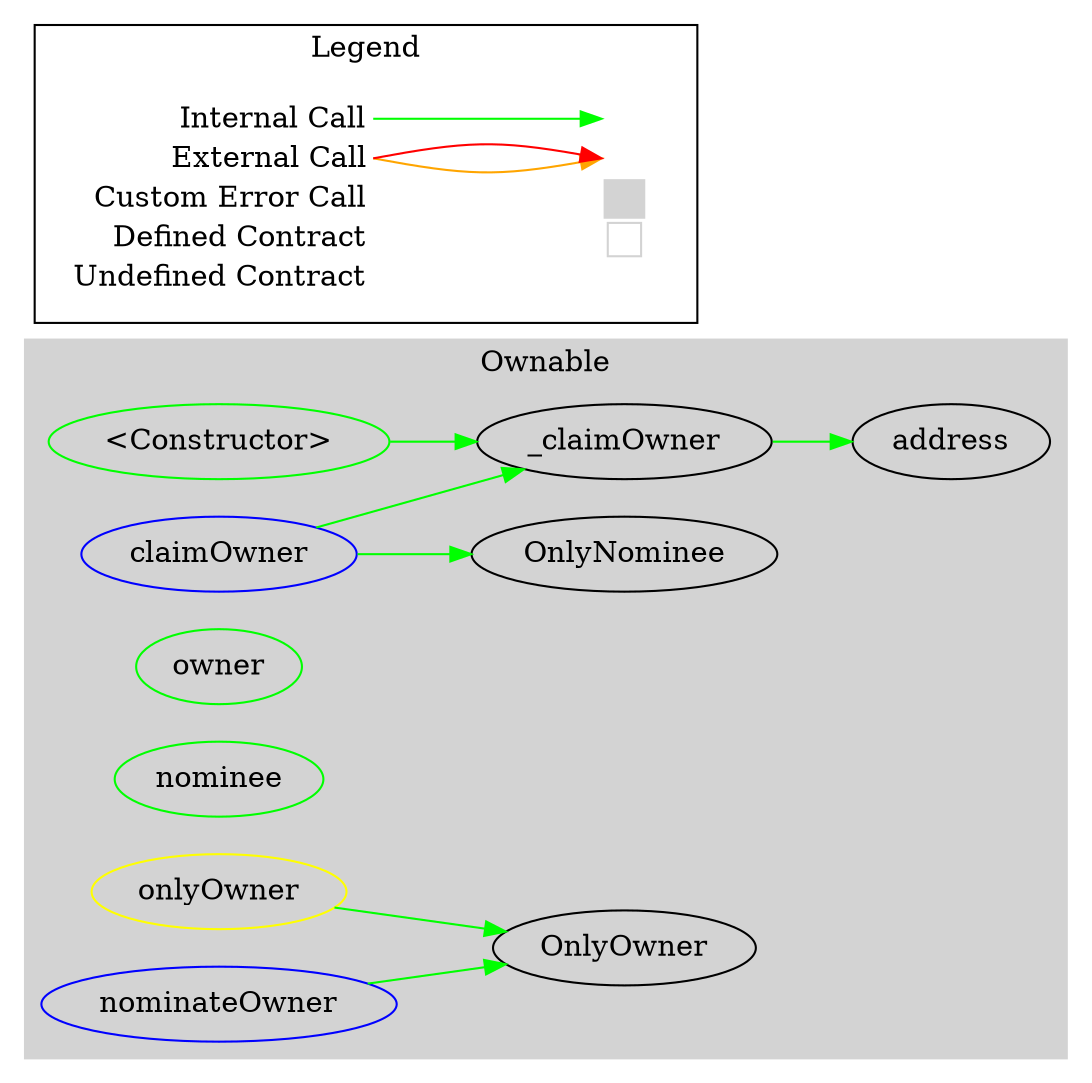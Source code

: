 digraph G {
  graph [ ratio = "auto", page = "100", compound =true ];
subgraph "clusterOwnable" {
  graph [ label = "Ownable", color = "lightgray", style = "filled", bgcolor = "lightgray" ];
  "Ownable.<Constructor>" [ label = "<Constructor>", color = "green" ];
  "Ownable.onlyOwner" [ label = "onlyOwner", color = "yellow" ];
  "Ownable.owner" [ label = "owner", color = "green" ];
  "Ownable.nominee" [ label = "nominee", color = "green" ];
  "Ownable.nominateOwner" [ label = "nominateOwner", color = "blue" ];
  "Ownable.claimOwner" [ label = "claimOwner", color = "blue" ];
  "Ownable._claimOwner" [ label = "_claimOwner" ];
  "Ownable.OnlyOwner" [ label = "OnlyOwner" ];
  "Ownable.OnlyNominee" [ label = "OnlyNominee" ];
  "Ownable.address" [ label = "address" ];
}

  "Ownable.<Constructor>";
  "Ownable._claimOwner";
  "Ownable.onlyOwner";
  "Ownable.OnlyOwner";
  "Ownable.nominateOwner";
  "Ownable.claimOwner";
  "Ownable.OnlyNominee";
  "Ownable.address";
  "Ownable.<Constructor>" -> "Ownable._claimOwner" [ color = "green" ];
  "Ownable.onlyOwner" -> "Ownable.OnlyOwner" [ color = "green" ];
  "Ownable.nominateOwner" -> "Ownable.OnlyOwner" [ color = "green" ];
  "Ownable.claimOwner" -> "Ownable.OnlyNominee" [ color = "green" ];
  "Ownable.claimOwner" -> "Ownable._claimOwner" [ color = "green" ];
  "Ownable._claimOwner" -> "Ownable.address" [ color = "green" ];


rankdir=LR
node [shape=plaintext]
subgraph cluster_01 { 
label = "Legend";
key [label=<<table border="0" cellpadding="2" cellspacing="0" cellborder="0">
  <tr><td align="right" port="i1">Internal Call</td></tr>
  <tr><td align="right" port="i2">External Call</td></tr>
  <tr><td align="right" port="i2">Custom Error Call</td></tr>
  <tr><td align="right" port="i3">Defined Contract</td></tr>
  <tr><td align="right" port="i4">Undefined Contract</td></tr>
  </table>>]
key2 [label=<<table border="0" cellpadding="2" cellspacing="0" cellborder="0">
  <tr><td port="i1">&nbsp;&nbsp;&nbsp;</td></tr>
  <tr><td port="i2">&nbsp;&nbsp;&nbsp;</td></tr>
  <tr><td port="i3" bgcolor="lightgray">&nbsp;&nbsp;&nbsp;</td></tr>
  <tr><td port="i4">
    <table border="1" cellborder="0" cellspacing="0" cellpadding="7" color="lightgray">
      <tr>
       <td></td>
      </tr>
     </table>
  </td></tr>
  </table>>]
key:i1:e -> key2:i1:w [color="green"]
key:i2:e -> key2:i2:w [color="orange"]
key:i2:e -> key2:i2:w [color="red"]
}
}

